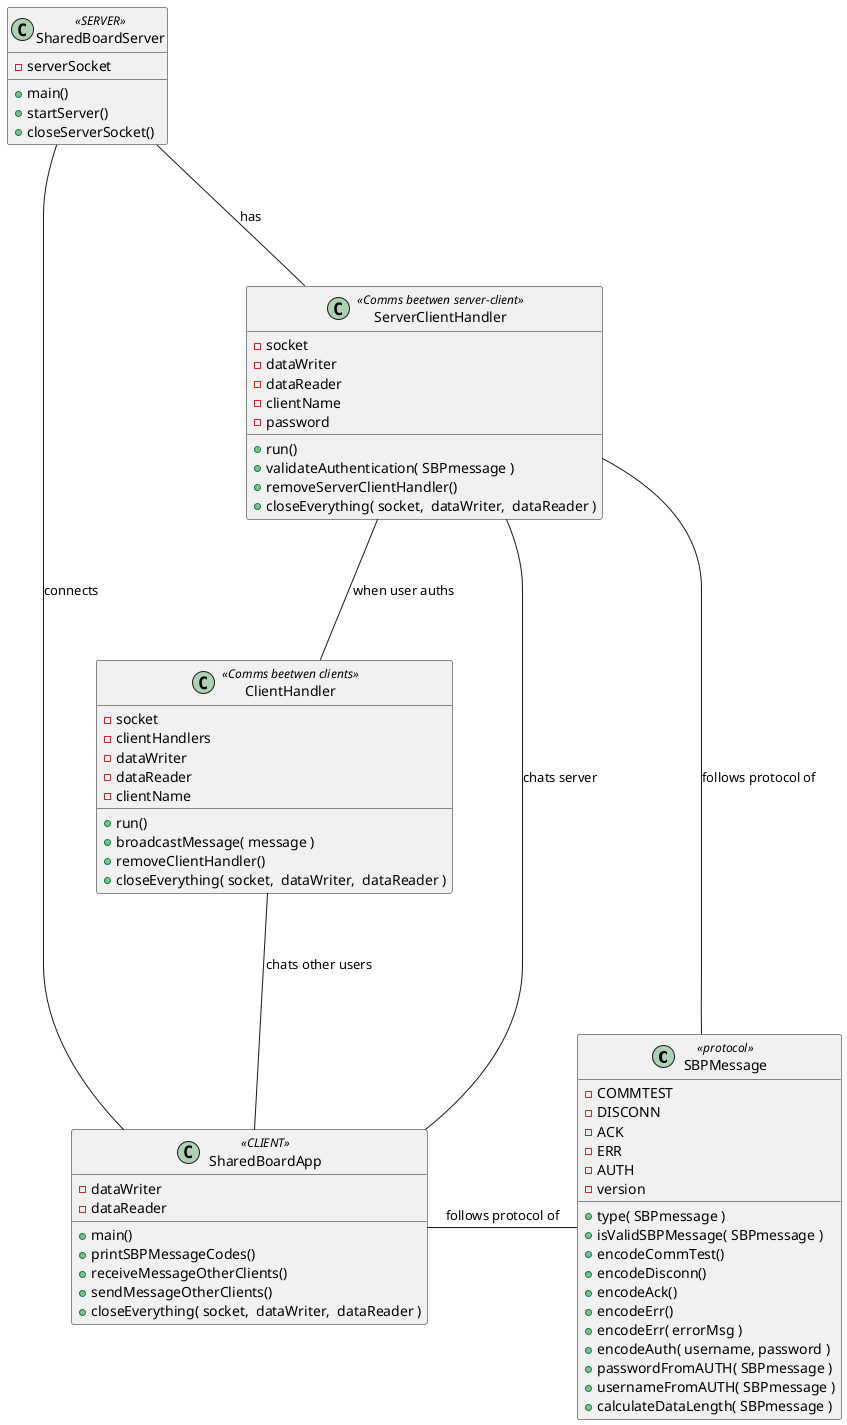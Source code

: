 @startuml
'https://plantuml.com/class-diagram

class SBPMessage <<protocol>>{
    - COMMTEST
    - DISCONN
    - ACK
    - ERR
    - AUTH
    - version
    + type( SBPmessage )
    + isValidSBPMessage( SBPmessage )
    + encodeCommTest()
    + encodeDisconn()
    + encodeAck()
    + encodeErr()
    + encodeErr( errorMsg )
    + encodeAuth( username, password )
    + passwordFromAUTH( SBPmessage )
    + usernameFromAUTH( SBPmessage )
    + calculateDataLength( SBPmessage )
}
class SharedBoardApp <<CLIENT>>{
    - dataWriter
    - dataReader
    + main()
    + printSBPMessageCodes()
    + receiveMessageOtherClients()
    + sendMessageOtherClients()
    + closeEverything( socket,  dataWriter,  dataReader )
}
class SharedBoardServer <<SERVER>>{
    - serverSocket
    + main()
    + startServer()
    + closeServerSocket()
}
class ServerClientHandler <<Comms beetwen server-client>>{
    - socket
    - dataWriter
    - dataReader
    - clientName
    - password
    + run()
    + validateAuthentication( SBPmessage )
    + removeServerClientHandler()
    + closeEverything( socket,  dataWriter,  dataReader )
}
class ClientHandler <<Comms beetwen clients>>{
    - socket
    - clientHandlers
    - dataWriter
    - dataReader
    - clientName
    + run()
    + broadcastMessage( message )
    + removeClientHandler()
    + closeEverything( socket,  dataWriter,  dataReader )
}


SharedBoardApp -right- SBPMessage : follows protocol of
SharedBoardApp --left- SharedBoardServer : connects
SharedBoardServer --- ServerClientHandler : has
ServerClientHandler -right- SBPMessage : follows protocol of
ServerClientHandler --- SharedBoardApp : chats server
ServerClientHandler --- ClientHandler : when user auths
ClientHandler --- SharedBoardApp : chats other users



@enduml